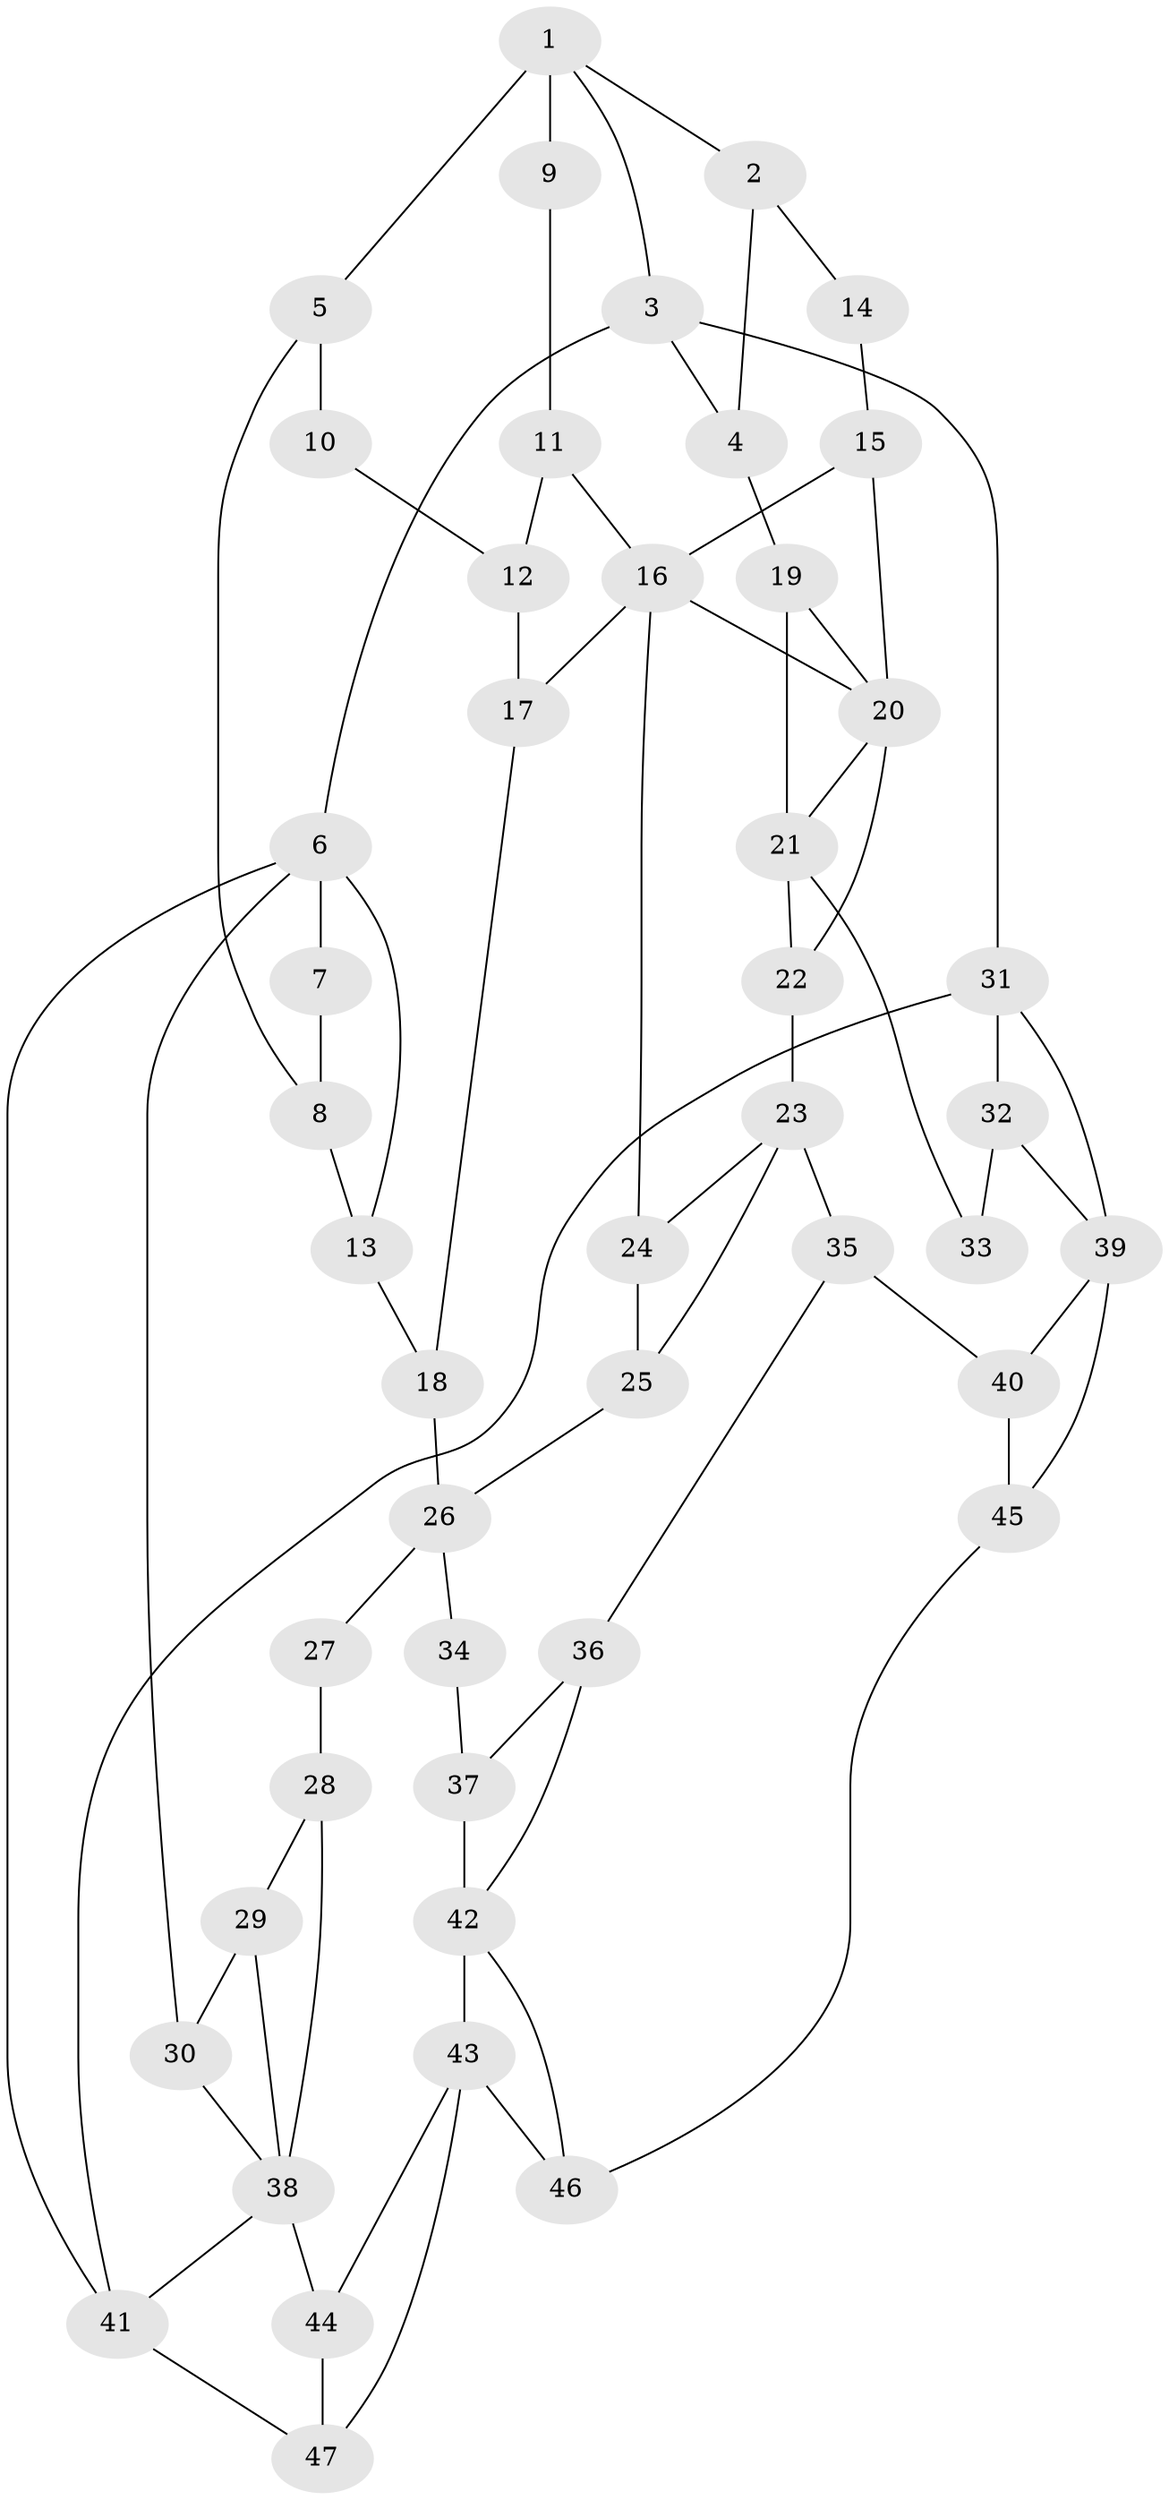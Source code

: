 // original degree distribution, {4: 0.24468085106382978, 5: 0.4787234042553192, 3: 0.031914893617021274, 6: 0.24468085106382978}
// Generated by graph-tools (version 1.1) at 2025/38/03/09/25 02:38:27]
// undirected, 47 vertices, 76 edges
graph export_dot {
graph [start="1"]
  node [color=gray90,style=filled];
  1;
  2;
  3;
  4;
  5;
  6;
  7;
  8;
  9;
  10;
  11;
  12;
  13;
  14;
  15;
  16;
  17;
  18;
  19;
  20;
  21;
  22;
  23;
  24;
  25;
  26;
  27;
  28;
  29;
  30;
  31;
  32;
  33;
  34;
  35;
  36;
  37;
  38;
  39;
  40;
  41;
  42;
  43;
  44;
  45;
  46;
  47;
  1 -- 2 [weight=1.0];
  1 -- 3 [weight=1.0];
  1 -- 5 [weight=1.0];
  1 -- 9 [weight=2.0];
  2 -- 4 [weight=1.0];
  2 -- 14 [weight=2.0];
  3 -- 4 [weight=1.0];
  3 -- 6 [weight=1.0];
  3 -- 31 [weight=1.0];
  4 -- 19 [weight=1.0];
  5 -- 8 [weight=1.0];
  5 -- 10 [weight=2.0];
  6 -- 7 [weight=1.0];
  6 -- 13 [weight=1.0];
  6 -- 30 [weight=2.0];
  6 -- 41 [weight=1.0];
  7 -- 8 [weight=1.0];
  8 -- 13 [weight=1.0];
  9 -- 11 [weight=1.0];
  10 -- 12 [weight=1.0];
  11 -- 12 [weight=1.0];
  11 -- 16 [weight=1.0];
  12 -- 17 [weight=1.0];
  13 -- 18 [weight=1.0];
  14 -- 15 [weight=1.0];
  15 -- 16 [weight=1.0];
  15 -- 20 [weight=1.0];
  16 -- 17 [weight=1.0];
  16 -- 20 [weight=1.0];
  16 -- 24 [weight=1.0];
  17 -- 18 [weight=1.0];
  18 -- 26 [weight=1.0];
  19 -- 20 [weight=1.0];
  19 -- 21 [weight=2.0];
  20 -- 21 [weight=1.0];
  20 -- 22 [weight=2.0];
  21 -- 22 [weight=1.0];
  21 -- 33 [weight=2.0];
  22 -- 23 [weight=2.0];
  23 -- 24 [weight=1.0];
  23 -- 25 [weight=1.0];
  23 -- 35 [weight=2.0];
  24 -- 25 [weight=1.0];
  25 -- 26 [weight=1.0];
  26 -- 27 [weight=2.0];
  26 -- 34 [weight=2.0];
  27 -- 28 [weight=2.0];
  28 -- 29 [weight=2.0];
  28 -- 38 [weight=1.0];
  29 -- 30 [weight=3.0];
  29 -- 38 [weight=1.0];
  30 -- 38 [weight=1.0];
  31 -- 32 [weight=1.0];
  31 -- 39 [weight=1.0];
  31 -- 41 [weight=1.0];
  32 -- 33 [weight=1.0];
  32 -- 39 [weight=1.0];
  34 -- 37 [weight=1.0];
  35 -- 36 [weight=1.0];
  35 -- 40 [weight=2.0];
  36 -- 37 [weight=1.0];
  36 -- 42 [weight=1.0];
  37 -- 42 [weight=1.0];
  38 -- 41 [weight=1.0];
  38 -- 44 [weight=1.0];
  39 -- 40 [weight=3.0];
  39 -- 45 [weight=1.0];
  40 -- 45 [weight=1.0];
  41 -- 47 [weight=1.0];
  42 -- 43 [weight=3.0];
  42 -- 46 [weight=1.0];
  43 -- 44 [weight=1.0];
  43 -- 46 [weight=1.0];
  43 -- 47 [weight=1.0];
  44 -- 47 [weight=1.0];
  45 -- 46 [weight=1.0];
}
